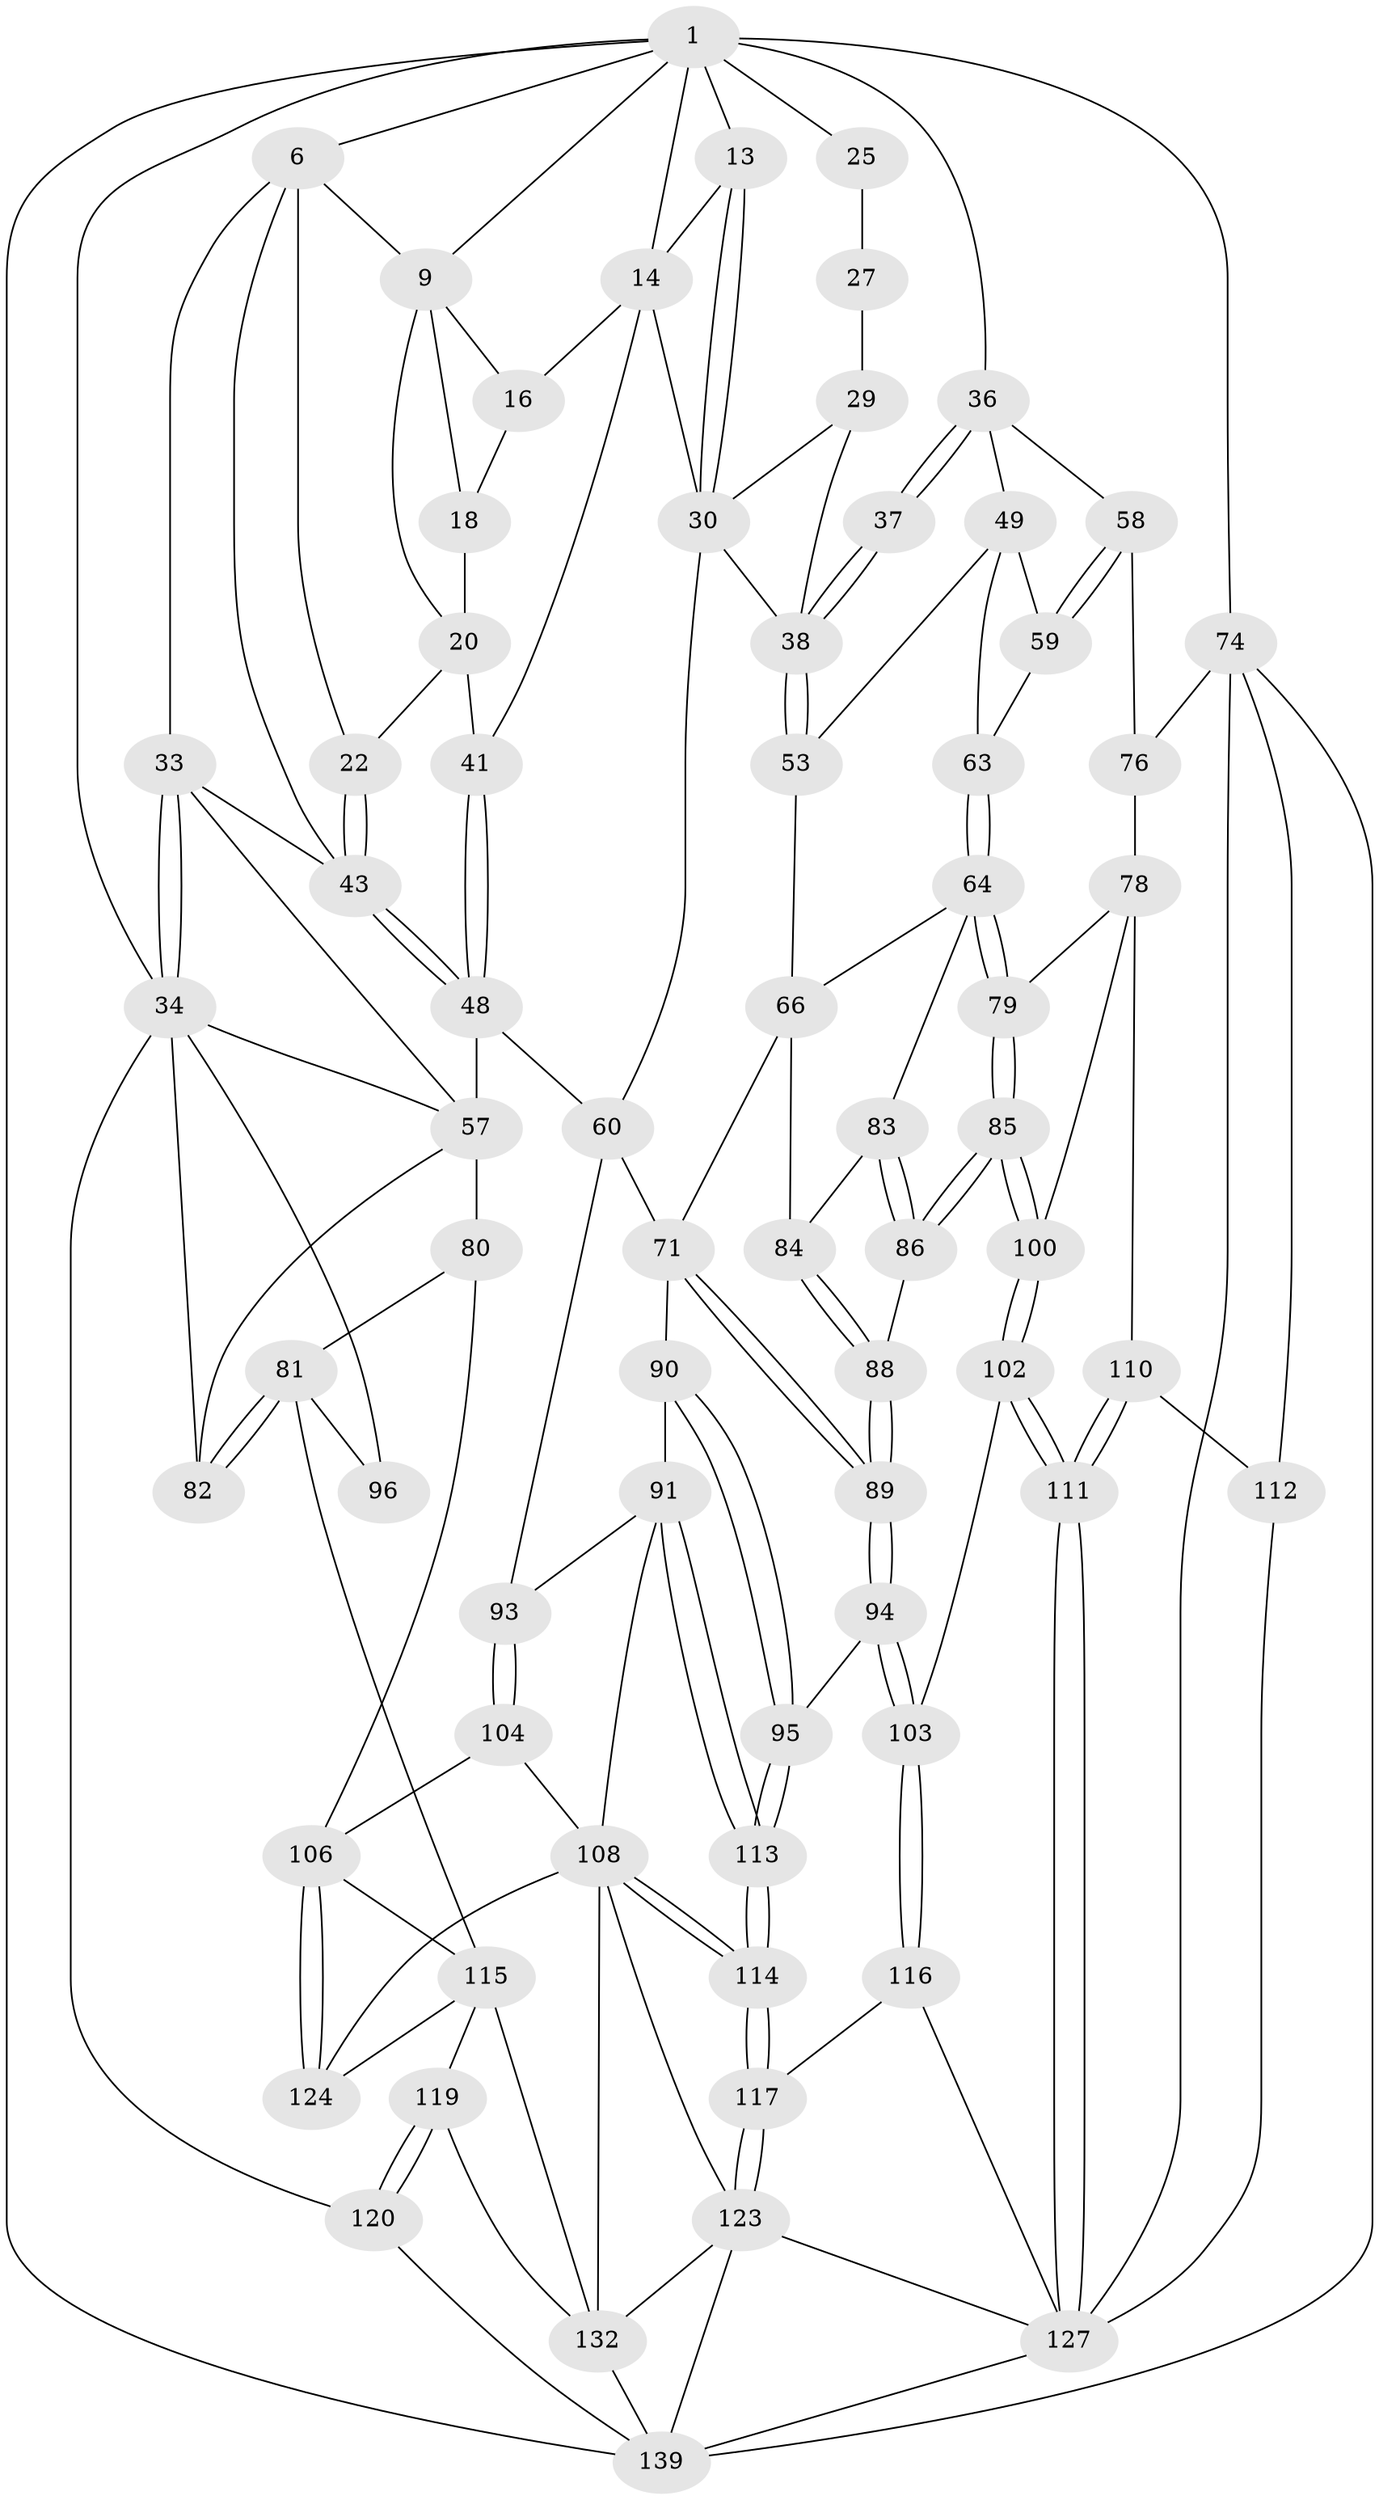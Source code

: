 // original degree distribution, {3: 0.028169014084507043, 4: 0.21830985915492956, 6: 0.2323943661971831, 5: 0.5211267605633803}
// Generated by graph-tools (version 1.1) at 2025/21/03/04/25 18:21:37]
// undirected, 71 vertices, 166 edges
graph export_dot {
graph [start="1"]
  node [color=gray90,style=filled];
  1 [pos="+0.5550606509163645+0",super="+8+2"];
  6 [pos="+0+0",super="+7+23"];
  9 [pos="+0.4089468920220471+0.048161095469774616",super="+10"];
  13 [pos="+0.6216230316681081+0.14253117542534996"];
  14 [pos="+0.5861578290920553+0.15093954362981193",super="+40+15"];
  16 [pos="+0.4849035448183612+0.0852892656718957",super="+17"];
  18 [pos="+0.42264566176453305+0.07004430273349892",super="+19"];
  20 [pos="+0.3349701431321343+0.08712284633498386",super="+21+24"];
  22 [pos="+0.21784193699452983+0.15766205019790916"];
  25 [pos="+0.7114561109402111+0.0691038608462623",super="+26"];
  27 [pos="+0.7377907865502951+0.10000987829402708",super="+28"];
  29 [pos="+0.7759188360486097+0.17499607431798034"];
  30 [pos="+0.7296658087791502+0.19384112772603562",super="+45"];
  33 [pos="+0+0.3048697554645211",super="+55"];
  34 [pos="+0+0.30672695239642644",super="+69+35"];
  36 [pos="+1+0",super="+50"];
  37 [pos="+0.9400168087925137+0.1812398003575935"];
  38 [pos="+0.862085020591311+0.23310296935616526",super="+39"];
  41 [pos="+0.46041128471400006+0.2609178811004865",super="+42"];
  43 [pos="+0.2048519075481965+0.21677323615612168",super="+44"];
  48 [pos="+0.3919803882255904+0.3307537447468683",super="+56"];
  49 [pos="+0.9699309290756171+0.2865826403819898",super="+51"];
  53 [pos="+0.86412476726371+0.29740592328628335",super="+54"];
  57 [pos="+0.17089908934487477+0.32634202465758944",super="+67"];
  58 [pos="+1+0.38895945109423946"];
  59 [pos="+1+0.36413879797523924"];
  60 [pos="+0.6133998722001487+0.4340331753503852",super="+61"];
  63 [pos="+0.8979210110490012+0.3932277051590747"];
  64 [pos="+0.8921147554197845+0.4286204545816324",super="+65"];
  66 [pos="+0.768415130653823+0.3763111749948839",super="+70"];
  71 [pos="+0.7103287611066617+0.49445333412428927",super="+72"];
  74 [pos="+1+1",super="+75"];
  76 [pos="+1+0.7571831654002082",super="+77"];
  78 [pos="+0.9860289822543944+0.4882525065973049",super="+98"];
  79 [pos="+0.903323228848082+0.4385269196231353"];
  80 [pos="+0.27698722258022446+0.5476403883486365"];
  81 [pos="+0.24195283477296678+0.5510896807730602",super="+101"];
  82 [pos="+0.19764420886963127+0.5103811751355815"];
  83 [pos="+0.8418083262038437+0.4567550911290769"];
  84 [pos="+0.7699140928658079+0.48305229975374303"];
  85 [pos="+0.8632243777163645+0.5743945345699463"];
  86 [pos="+0.8412625257049602+0.5566205714100664"];
  88 [pos="+0.8131202128051932+0.5514235716464387"];
  89 [pos="+0.738014475364199+0.5840252446387216"];
  90 [pos="+0.6277122753413757+0.5401698876222245"];
  91 [pos="+0.5914425865174051+0.5984312636057895",super="+92"];
  93 [pos="+0.4220963169898891+0.49782111419774494"];
  94 [pos="+0.7271020022906238+0.6233702699087195"];
  95 [pos="+0.7192321504521565+0.6216758901796258"];
  96 [pos="+0.029440925985515388+0.5995708147164032"];
  100 [pos="+0.8665033973180281+0.5784178424113253"];
  102 [pos="+0.7827098778962143+0.6972662137822557"];
  103 [pos="+0.7590851372727553+0.6892147147352831"];
  104 [pos="+0.4302154139471176+0.5807642359382837",super="+105"];
  106 [pos="+0.3333575581938531+0.7028457979932355",super="+107"];
  108 [pos="+0.5438398609457398+0.6724292577836504",super="+109"];
  110 [pos="+0.9463405031831088+0.6896741504912969"];
  111 [pos="+0.8314195948539344+0.7467333513100646"];
  112 [pos="+1+0.710843822942735"];
  113 [pos="+0.5965653291662063+0.6302697474318063"];
  114 [pos="+0.579073926084098+0.676315680949275"];
  115 [pos="+0.1634796252777802+0.7445546873909245",super="+118"];
  116 [pos="+0.6418303058307355+0.7553524590271669"];
  117 [pos="+0.6014779216866173+0.7239039125827341"];
  119 [pos="+0.14192351910344606+0.8038612752482228"];
  120 [pos="+0+1"];
  123 [pos="+0.4672134533437323+0.8019263453201919",super="+130"];
  124 [pos="+0.2765386612490071+0.7793080396384"];
  127 [pos="+0.8361294919827192+0.8039062332845663",super="+128+129"];
  132 [pos="+0.3913749750254683+1",super="+133+135"];
  139 [pos="+0.4373548179306456+1",super="+141"];
  1 -- 9;
  1 -- 36;
  1 -- 6;
  1 -- 74;
  1 -- 139;
  1 -- 13;
  1 -- 25 [weight=2];
  1 -- 34;
  1 -- 14;
  6 -- 9;
  6 -- 33;
  6 -- 22;
  6 -- 43;
  9 -- 18;
  9 -- 20;
  9 -- 16;
  13 -- 14;
  13 -- 30;
  13 -- 30;
  14 -- 41;
  14 -- 16;
  14 -- 30;
  16 -- 18;
  18 -- 20;
  20 -- 22;
  20 -- 41 [weight=2];
  22 -- 43;
  22 -- 43;
  25 -- 27 [weight=2];
  27 -- 29;
  29 -- 30;
  29 -- 38;
  30 -- 38;
  30 -- 60;
  33 -- 34;
  33 -- 34;
  33 -- 57;
  33 -- 43;
  34 -- 96 [weight=2];
  34 -- 82;
  34 -- 120;
  34 -- 57;
  36 -- 37;
  36 -- 37;
  36 -- 49;
  36 -- 58;
  37 -- 38;
  37 -- 38;
  38 -- 53 [weight=2];
  38 -- 53;
  41 -- 48;
  41 -- 48;
  43 -- 48;
  43 -- 48;
  48 -- 57 [weight=2];
  48 -- 60;
  49 -- 59;
  49 -- 53;
  49 -- 63;
  53 -- 66;
  57 -- 80;
  57 -- 82;
  58 -- 59;
  58 -- 59;
  58 -- 76;
  59 -- 63;
  60 -- 71;
  60 -- 93;
  63 -- 64;
  63 -- 64;
  64 -- 79;
  64 -- 79;
  64 -- 66;
  64 -- 83;
  66 -- 84;
  66 -- 71;
  71 -- 89;
  71 -- 89;
  71 -- 90;
  74 -- 139;
  74 -- 112;
  74 -- 76;
  74 -- 127;
  76 -- 78 [weight=2];
  78 -- 79;
  78 -- 100;
  78 -- 110;
  79 -- 85;
  79 -- 85;
  80 -- 81;
  80 -- 106;
  81 -- 82;
  81 -- 82;
  81 -- 96;
  81 -- 115;
  83 -- 84;
  83 -- 86;
  83 -- 86;
  84 -- 88;
  84 -- 88;
  85 -- 86;
  85 -- 86;
  85 -- 100;
  85 -- 100;
  86 -- 88;
  88 -- 89;
  88 -- 89;
  89 -- 94;
  89 -- 94;
  90 -- 91;
  90 -- 95;
  90 -- 95;
  91 -- 113;
  91 -- 113;
  91 -- 108;
  91 -- 93;
  93 -- 104;
  93 -- 104;
  94 -- 95;
  94 -- 103;
  94 -- 103;
  95 -- 113;
  95 -- 113;
  100 -- 102;
  100 -- 102;
  102 -- 103;
  102 -- 111;
  102 -- 111;
  103 -- 116;
  103 -- 116;
  104 -- 106;
  104 -- 108 [weight=2];
  106 -- 124;
  106 -- 124;
  106 -- 115;
  108 -- 114;
  108 -- 114;
  108 -- 124;
  108 -- 132;
  108 -- 123;
  110 -- 111;
  110 -- 111;
  110 -- 112;
  111 -- 127;
  111 -- 127;
  112 -- 127;
  113 -- 114;
  113 -- 114;
  114 -- 117;
  114 -- 117;
  115 -- 124;
  115 -- 132;
  115 -- 119;
  116 -- 117;
  116 -- 127;
  117 -- 123;
  117 -- 123;
  119 -- 120;
  119 -- 120;
  119 -- 132;
  120 -- 139;
  123 -- 132;
  123 -- 139;
  123 -- 127;
  127 -- 139;
  132 -- 139;
}
